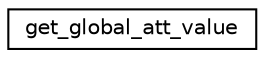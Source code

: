digraph "Graphical Class Hierarchy"
{
 // INTERACTIVE_SVG=YES
 // LATEX_PDF_SIZE
  edge [fontname="Helvetica",fontsize="10",labelfontname="Helvetica",labelfontsize="10"];
  node [fontname="Helvetica",fontsize="10",shape=record];
  rankdir="LR";
  Node0 [label="get_global_att_value",height=0.2,width=0.4,color="black", fillcolor="white", style="filled",URL="$interfacefms__io__mod_1_1get__global__att__value.html",tooltip=" "];
}
